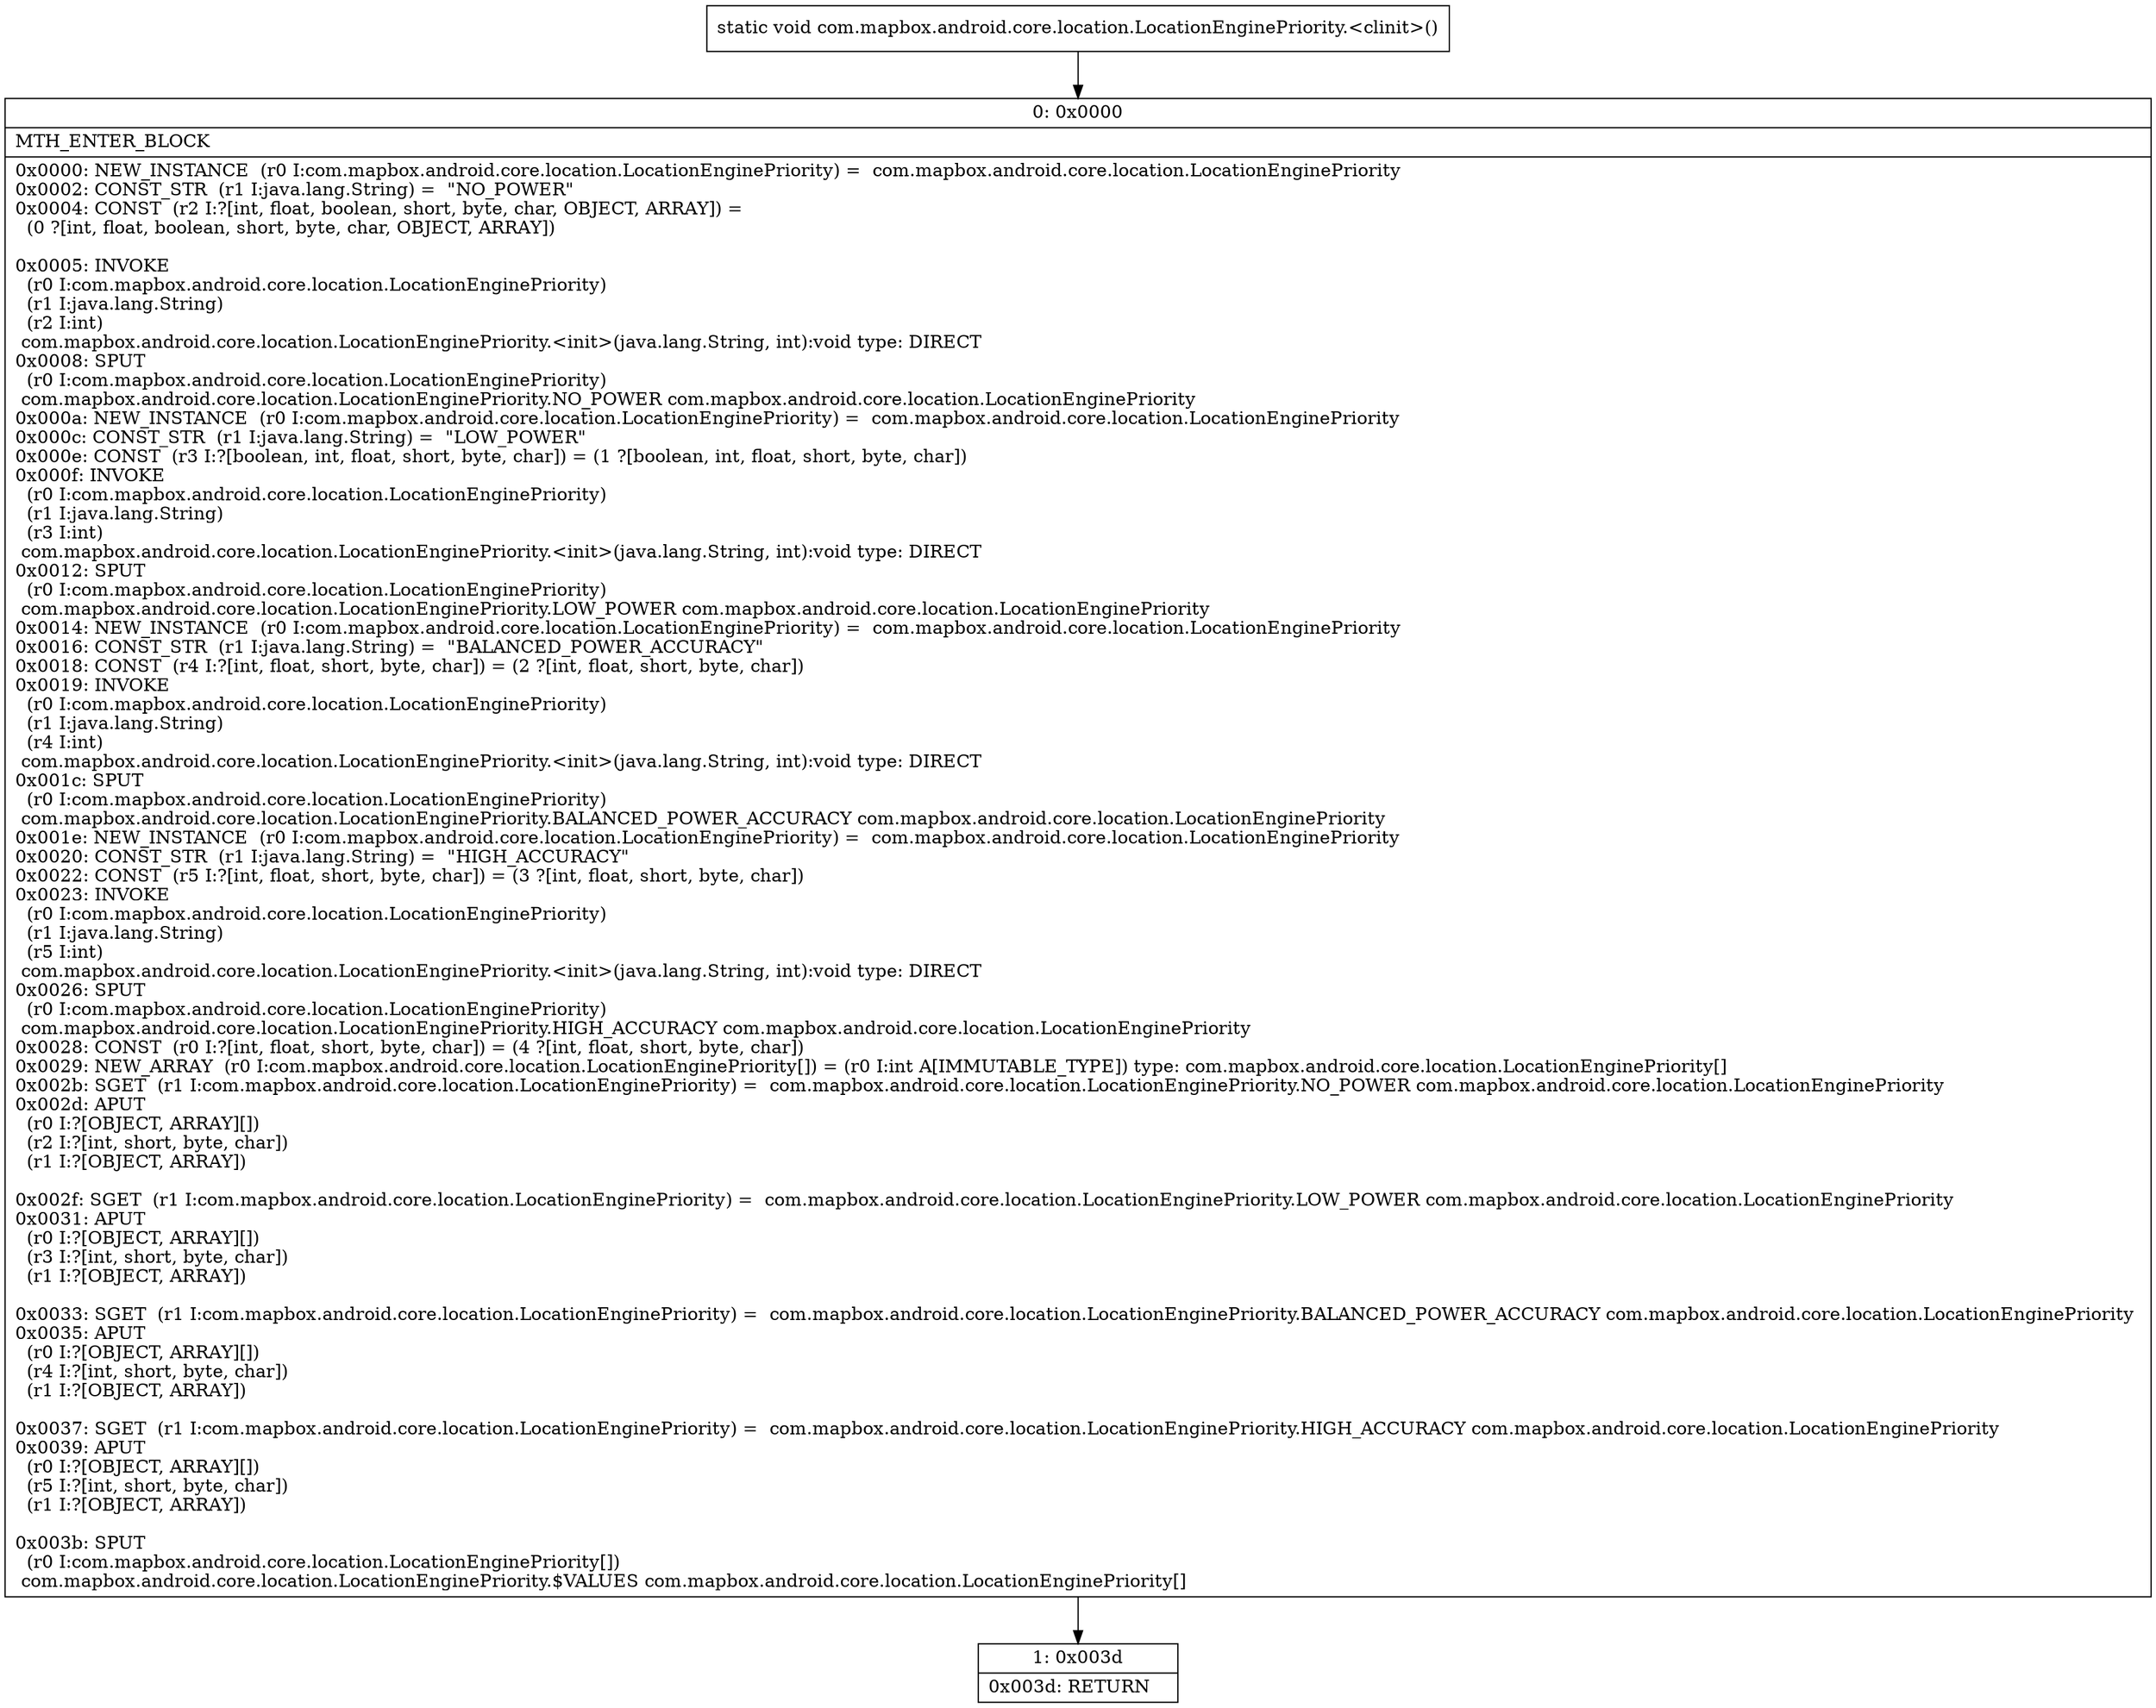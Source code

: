 digraph "CFG forcom.mapbox.android.core.location.LocationEnginePriority.\<clinit\>()V" {
Node_0 [shape=record,label="{0\:\ 0x0000|MTH_ENTER_BLOCK\l|0x0000: NEW_INSTANCE  (r0 I:com.mapbox.android.core.location.LocationEnginePriority) =  com.mapbox.android.core.location.LocationEnginePriority \l0x0002: CONST_STR  (r1 I:java.lang.String) =  \"NO_POWER\" \l0x0004: CONST  (r2 I:?[int, float, boolean, short, byte, char, OBJECT, ARRAY]) = \l  (0 ?[int, float, boolean, short, byte, char, OBJECT, ARRAY])\l \l0x0005: INVOKE  \l  (r0 I:com.mapbox.android.core.location.LocationEnginePriority)\l  (r1 I:java.lang.String)\l  (r2 I:int)\l com.mapbox.android.core.location.LocationEnginePriority.\<init\>(java.lang.String, int):void type: DIRECT \l0x0008: SPUT  \l  (r0 I:com.mapbox.android.core.location.LocationEnginePriority)\l com.mapbox.android.core.location.LocationEnginePriority.NO_POWER com.mapbox.android.core.location.LocationEnginePriority \l0x000a: NEW_INSTANCE  (r0 I:com.mapbox.android.core.location.LocationEnginePriority) =  com.mapbox.android.core.location.LocationEnginePriority \l0x000c: CONST_STR  (r1 I:java.lang.String) =  \"LOW_POWER\" \l0x000e: CONST  (r3 I:?[boolean, int, float, short, byte, char]) = (1 ?[boolean, int, float, short, byte, char]) \l0x000f: INVOKE  \l  (r0 I:com.mapbox.android.core.location.LocationEnginePriority)\l  (r1 I:java.lang.String)\l  (r3 I:int)\l com.mapbox.android.core.location.LocationEnginePriority.\<init\>(java.lang.String, int):void type: DIRECT \l0x0012: SPUT  \l  (r0 I:com.mapbox.android.core.location.LocationEnginePriority)\l com.mapbox.android.core.location.LocationEnginePriority.LOW_POWER com.mapbox.android.core.location.LocationEnginePriority \l0x0014: NEW_INSTANCE  (r0 I:com.mapbox.android.core.location.LocationEnginePriority) =  com.mapbox.android.core.location.LocationEnginePriority \l0x0016: CONST_STR  (r1 I:java.lang.String) =  \"BALANCED_POWER_ACCURACY\" \l0x0018: CONST  (r4 I:?[int, float, short, byte, char]) = (2 ?[int, float, short, byte, char]) \l0x0019: INVOKE  \l  (r0 I:com.mapbox.android.core.location.LocationEnginePriority)\l  (r1 I:java.lang.String)\l  (r4 I:int)\l com.mapbox.android.core.location.LocationEnginePriority.\<init\>(java.lang.String, int):void type: DIRECT \l0x001c: SPUT  \l  (r0 I:com.mapbox.android.core.location.LocationEnginePriority)\l com.mapbox.android.core.location.LocationEnginePriority.BALANCED_POWER_ACCURACY com.mapbox.android.core.location.LocationEnginePriority \l0x001e: NEW_INSTANCE  (r0 I:com.mapbox.android.core.location.LocationEnginePriority) =  com.mapbox.android.core.location.LocationEnginePriority \l0x0020: CONST_STR  (r1 I:java.lang.String) =  \"HIGH_ACCURACY\" \l0x0022: CONST  (r5 I:?[int, float, short, byte, char]) = (3 ?[int, float, short, byte, char]) \l0x0023: INVOKE  \l  (r0 I:com.mapbox.android.core.location.LocationEnginePriority)\l  (r1 I:java.lang.String)\l  (r5 I:int)\l com.mapbox.android.core.location.LocationEnginePriority.\<init\>(java.lang.String, int):void type: DIRECT \l0x0026: SPUT  \l  (r0 I:com.mapbox.android.core.location.LocationEnginePriority)\l com.mapbox.android.core.location.LocationEnginePriority.HIGH_ACCURACY com.mapbox.android.core.location.LocationEnginePriority \l0x0028: CONST  (r0 I:?[int, float, short, byte, char]) = (4 ?[int, float, short, byte, char]) \l0x0029: NEW_ARRAY  (r0 I:com.mapbox.android.core.location.LocationEnginePriority[]) = (r0 I:int A[IMMUTABLE_TYPE]) type: com.mapbox.android.core.location.LocationEnginePriority[] \l0x002b: SGET  (r1 I:com.mapbox.android.core.location.LocationEnginePriority) =  com.mapbox.android.core.location.LocationEnginePriority.NO_POWER com.mapbox.android.core.location.LocationEnginePriority \l0x002d: APUT  \l  (r0 I:?[OBJECT, ARRAY][])\l  (r2 I:?[int, short, byte, char])\l  (r1 I:?[OBJECT, ARRAY])\l \l0x002f: SGET  (r1 I:com.mapbox.android.core.location.LocationEnginePriority) =  com.mapbox.android.core.location.LocationEnginePriority.LOW_POWER com.mapbox.android.core.location.LocationEnginePriority \l0x0031: APUT  \l  (r0 I:?[OBJECT, ARRAY][])\l  (r3 I:?[int, short, byte, char])\l  (r1 I:?[OBJECT, ARRAY])\l \l0x0033: SGET  (r1 I:com.mapbox.android.core.location.LocationEnginePriority) =  com.mapbox.android.core.location.LocationEnginePriority.BALANCED_POWER_ACCURACY com.mapbox.android.core.location.LocationEnginePriority \l0x0035: APUT  \l  (r0 I:?[OBJECT, ARRAY][])\l  (r4 I:?[int, short, byte, char])\l  (r1 I:?[OBJECT, ARRAY])\l \l0x0037: SGET  (r1 I:com.mapbox.android.core.location.LocationEnginePriority) =  com.mapbox.android.core.location.LocationEnginePriority.HIGH_ACCURACY com.mapbox.android.core.location.LocationEnginePriority \l0x0039: APUT  \l  (r0 I:?[OBJECT, ARRAY][])\l  (r5 I:?[int, short, byte, char])\l  (r1 I:?[OBJECT, ARRAY])\l \l0x003b: SPUT  \l  (r0 I:com.mapbox.android.core.location.LocationEnginePriority[])\l com.mapbox.android.core.location.LocationEnginePriority.$VALUES com.mapbox.android.core.location.LocationEnginePriority[] \l}"];
Node_1 [shape=record,label="{1\:\ 0x003d|0x003d: RETURN   \l}"];
MethodNode[shape=record,label="{static void com.mapbox.android.core.location.LocationEnginePriority.\<clinit\>() }"];
MethodNode -> Node_0;
Node_0 -> Node_1;
}

